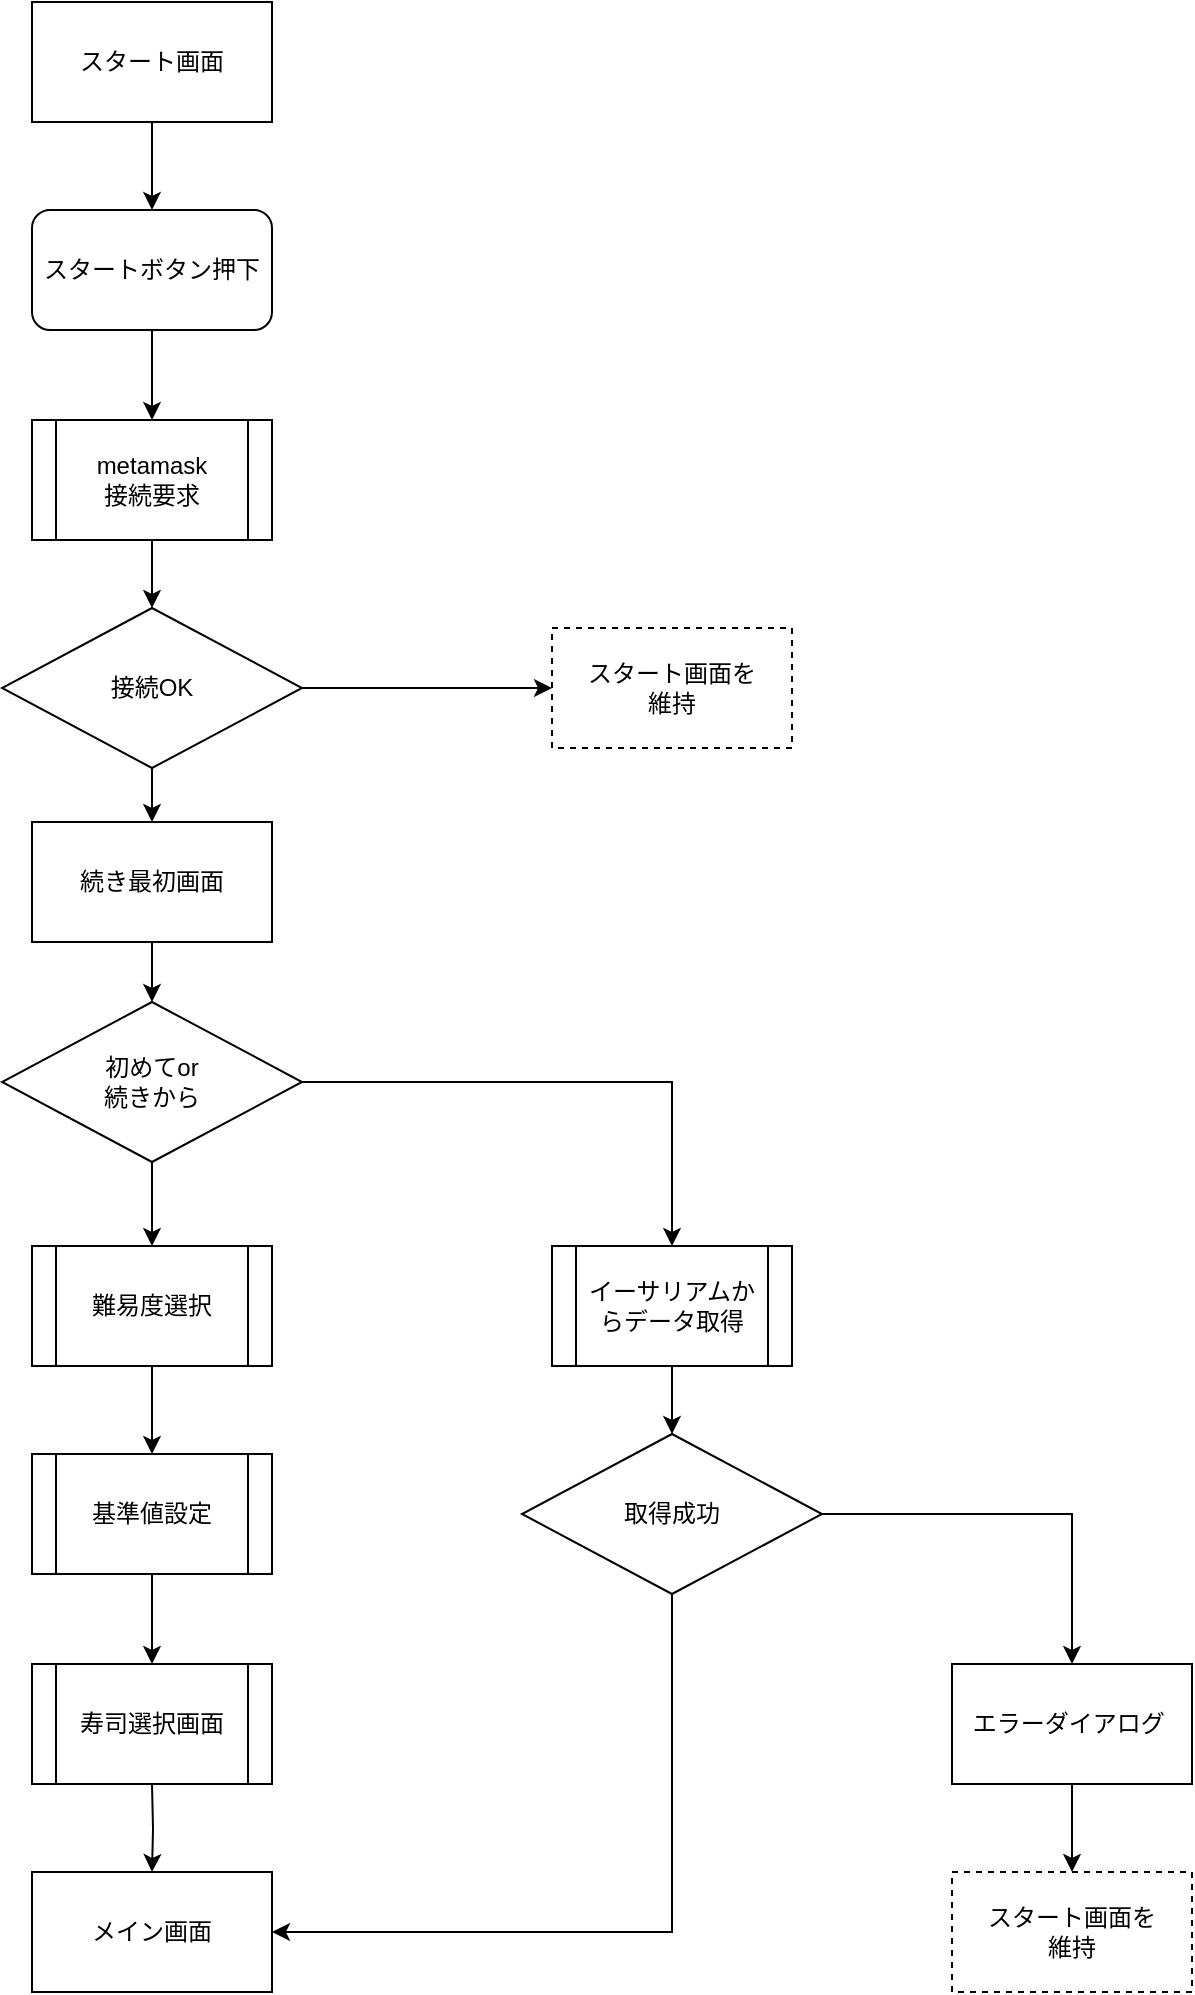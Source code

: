 <mxfile pages="2">
    <diagram id="9kwHJWkCg3oyLAbsvSpe" name="スタート">
        <mxGraphModel dx="636" dy="351" grid="1" gridSize="10" guides="1" tooltips="1" connect="1" arrows="1" fold="1" page="1" pageScale="1" pageWidth="827" pageHeight="1169" math="0" shadow="0">
            <root>
                <mxCell id="0"/>
                <mxCell id="1" parent="0"/>
                <mxCell id="20" style="edgeStyle=orthogonalEdgeStyle;rounded=0;orthogonalLoop=1;jettySize=auto;html=1;exitX=0.5;exitY=1;exitDx=0;exitDy=0;" parent="1" source="2" target="4" edge="1">
                    <mxGeometry relative="1" as="geometry"/>
                </mxCell>
                <mxCell id="2" value="スタート画面" style="rounded=0;whiteSpace=wrap;html=1;" parent="1" vertex="1">
                    <mxGeometry x="150" y="100" width="120" height="60" as="geometry"/>
                </mxCell>
                <mxCell id="23" value="" style="edgeStyle=orthogonalEdgeStyle;rounded=0;orthogonalLoop=1;jettySize=auto;html=1;" parent="1" source="4" target="5" edge="1">
                    <mxGeometry relative="1" as="geometry"/>
                </mxCell>
                <mxCell id="4" value="スタートボタン押下" style="rounded=1;whiteSpace=wrap;html=1;" parent="1" vertex="1">
                    <mxGeometry x="150" y="204" width="120" height="60" as="geometry"/>
                </mxCell>
                <mxCell id="22" value="" style="edgeStyle=orthogonalEdgeStyle;rounded=0;orthogonalLoop=1;jettySize=auto;html=1;" parent="1" source="5" target="6" edge="1">
                    <mxGeometry relative="1" as="geometry"/>
                </mxCell>
                <mxCell id="5" value="metamask&lt;br&gt;接続要求" style="shape=process;whiteSpace=wrap;html=1;backgroundOutline=1;" parent="1" vertex="1">
                    <mxGeometry x="150" y="309" width="120" height="60" as="geometry"/>
                </mxCell>
                <mxCell id="29" style="edgeStyle=orthogonalEdgeStyle;rounded=0;orthogonalLoop=1;jettySize=auto;html=1;exitX=1;exitY=0.5;exitDx=0;exitDy=0;entryX=0;entryY=0.5;entryDx=0;entryDy=0;" parent="1" source="6" target="15" edge="1">
                    <mxGeometry relative="1" as="geometry"/>
                </mxCell>
                <mxCell id="qqqYWGCntWmMm3BHqTE1-38" value="" style="edgeStyle=orthogonalEdgeStyle;rounded=0;orthogonalLoop=1;jettySize=auto;html=1;" parent="1" source="6" target="qqqYWGCntWmMm3BHqTE1-37" edge="1">
                    <mxGeometry relative="1" as="geometry"/>
                </mxCell>
                <mxCell id="6" value="接続OK" style="rhombus;whiteSpace=wrap;html=1;" parent="1" vertex="1">
                    <mxGeometry x="135" y="403" width="150" height="80" as="geometry"/>
                </mxCell>
                <mxCell id="30" style="edgeStyle=orthogonalEdgeStyle;rounded=0;orthogonalLoop=1;jettySize=auto;html=1;exitX=1;exitY=0.5;exitDx=0;exitDy=0;entryX=0.5;entryY=0;entryDx=0;entryDy=0;" parent="1" source="7" target="8" edge="1">
                    <mxGeometry relative="1" as="geometry"/>
                </mxCell>
                <mxCell id="fMISNx8zv9KcVQ2kNjAQ-35" value="" style="edgeStyle=orthogonalEdgeStyle;rounded=0;orthogonalLoop=1;jettySize=auto;html=1;" parent="1" source="7" target="9" edge="1">
                    <mxGeometry relative="1" as="geometry"/>
                </mxCell>
                <mxCell id="7" value="初めてor&lt;br&gt;続きから" style="rhombus;whiteSpace=wrap;html=1;" parent="1" vertex="1">
                    <mxGeometry x="135" y="600" width="150" height="80" as="geometry"/>
                </mxCell>
                <mxCell id="31" value="" style="edgeStyle=orthogonalEdgeStyle;rounded=0;orthogonalLoop=1;jettySize=auto;html=1;" parent="1" source="8" target="14" edge="1">
                    <mxGeometry relative="1" as="geometry"/>
                </mxCell>
                <mxCell id="8" value="イーサリアムからデータ取得" style="shape=process;whiteSpace=wrap;html=1;backgroundOutline=1;" parent="1" vertex="1">
                    <mxGeometry x="410" y="722" width="120" height="60" as="geometry"/>
                </mxCell>
                <mxCell id="27" value="" style="edgeStyle=orthogonalEdgeStyle;rounded=0;orthogonalLoop=1;jettySize=auto;html=1;" parent="1" source="9" target="10" edge="1">
                    <mxGeometry relative="1" as="geometry"/>
                </mxCell>
                <mxCell id="9" value="難易度選択" style="shape=process;whiteSpace=wrap;html=1;backgroundOutline=1;" parent="1" vertex="1">
                    <mxGeometry x="150" y="722" width="120" height="60" as="geometry"/>
                </mxCell>
                <mxCell id="28" value="" style="edgeStyle=orthogonalEdgeStyle;rounded=0;orthogonalLoop=1;jettySize=auto;html=1;" parent="1" source="10" edge="1">
                    <mxGeometry relative="1" as="geometry">
                        <mxPoint x="210" y="931" as="targetPoint"/>
                    </mxGeometry>
                </mxCell>
                <mxCell id="10" value="基準値設定" style="shape=process;whiteSpace=wrap;html=1;backgroundOutline=1;" parent="1" vertex="1">
                    <mxGeometry x="150" y="826" width="120" height="60" as="geometry"/>
                </mxCell>
                <mxCell id="32" value="" style="edgeStyle=orthogonalEdgeStyle;rounded=0;orthogonalLoop=1;jettySize=auto;html=1;" parent="1" target="12" edge="1">
                    <mxGeometry relative="1" as="geometry">
                        <mxPoint x="210" y="991" as="sourcePoint"/>
                    </mxGeometry>
                </mxCell>
                <mxCell id="12" value="メイン画面" style="rounded=0;whiteSpace=wrap;html=1;" parent="1" vertex="1">
                    <mxGeometry x="150" y="1035" width="120" height="60" as="geometry"/>
                </mxCell>
                <mxCell id="34" style="edgeStyle=orthogonalEdgeStyle;rounded=0;orthogonalLoop=1;jettySize=auto;html=1;exitX=1;exitY=0.5;exitDx=0;exitDy=0;entryX=0.5;entryY=0;entryDx=0;entryDy=0;" parent="1" source="14" target="16" edge="1">
                    <mxGeometry relative="1" as="geometry"/>
                </mxCell>
                <mxCell id="35" style="edgeStyle=orthogonalEdgeStyle;rounded=0;orthogonalLoop=1;jettySize=auto;html=1;exitX=0.5;exitY=1;exitDx=0;exitDy=0;entryX=1;entryY=0.5;entryDx=0;entryDy=0;" parent="1" source="14" target="12" edge="1">
                    <mxGeometry relative="1" as="geometry"/>
                </mxCell>
                <mxCell id="14" value="取得成功" style="rhombus;whiteSpace=wrap;html=1;" parent="1" vertex="1">
                    <mxGeometry x="395" y="816" width="150" height="80" as="geometry"/>
                </mxCell>
                <mxCell id="15" value="スタート画面を&lt;br&gt;維持" style="rounded=0;whiteSpace=wrap;html=1;dashed=1;" parent="1" vertex="1">
                    <mxGeometry x="410" y="413" width="120" height="60" as="geometry"/>
                </mxCell>
                <mxCell id="33" value="" style="edgeStyle=orthogonalEdgeStyle;rounded=0;orthogonalLoop=1;jettySize=auto;html=1;" parent="1" source="16" target="17" edge="1">
                    <mxGeometry relative="1" as="geometry"/>
                </mxCell>
                <mxCell id="16" value="エラーダイアログ&amp;nbsp;" style="rounded=0;whiteSpace=wrap;html=1;" parent="1" vertex="1">
                    <mxGeometry x="610" y="931" width="120" height="60" as="geometry"/>
                </mxCell>
                <mxCell id="17" value="スタート画面を&lt;br&gt;維持" style="rounded=0;whiteSpace=wrap;html=1;dashed=1;" parent="1" vertex="1">
                    <mxGeometry x="610" y="1035" width="120" height="60" as="geometry"/>
                </mxCell>
                <mxCell id="qqqYWGCntWmMm3BHqTE1-36" value="寿司選択画面" style="shape=process;whiteSpace=wrap;html=1;backgroundOutline=1;" parent="1" vertex="1">
                    <mxGeometry x="150" y="931" width="120" height="60" as="geometry"/>
                </mxCell>
                <mxCell id="qqqYWGCntWmMm3BHqTE1-39" value="" style="edgeStyle=orthogonalEdgeStyle;rounded=0;orthogonalLoop=1;jettySize=auto;html=1;" parent="1" source="qqqYWGCntWmMm3BHqTE1-37" target="7" edge="1">
                    <mxGeometry relative="1" as="geometry"/>
                </mxCell>
                <mxCell id="qqqYWGCntWmMm3BHqTE1-37" value="続き最初画面" style="rounded=0;whiteSpace=wrap;html=1;" parent="1" vertex="1">
                    <mxGeometry x="150" y="510" width="120" height="60" as="geometry"/>
                </mxCell>
            </root>
        </mxGraphModel>
    </diagram>
    <diagram id="e7AR5AKotVKm8VP-mjaA" name="難易度選択">
        <mxGraphModel dx="664" dy="351" grid="1" gridSize="10" guides="1" tooltips="1" connect="1" arrows="1" fold="1" page="1" pageScale="1" pageWidth="827" pageHeight="1169" math="0" shadow="0">
            <root>
                <mxCell id="j807iVZns0qvPcDQpJU0-0"/>
                <mxCell id="j807iVZns0qvPcDQpJU0-1" parent="j807iVZns0qvPcDQpJU0-0"/>
                <mxCell id="dbffazW_dDC9vkdSh_LL-3" value="" style="edgeStyle=orthogonalEdgeStyle;rounded=0;orthogonalLoop=1;jettySize=auto;html=1;" parent="j807iVZns0qvPcDQpJU0-1" source="An2hK_owsakc5zpVN53M-0" target="eRfkyVnhIgrfUe2mqRh1-0" edge="1">
                    <mxGeometry relative="1" as="geometry"/>
                </mxCell>
                <mxCell id="An2hK_owsakc5zpVN53M-0" value="難易度ダイアログ&amp;nbsp;" style="rounded=0;whiteSpace=wrap;html=1;" parent="j807iVZns0qvPcDQpJU0-1" vertex="1">
                    <mxGeometry x="100" y="80" width="120" height="60" as="geometry"/>
                </mxCell>
                <mxCell id="dbffazW_dDC9vkdSh_LL-4" value="" style="edgeStyle=orthogonalEdgeStyle;rounded=0;orthogonalLoop=1;jettySize=auto;html=1;" parent="j807iVZns0qvPcDQpJU0-1" source="eRfkyVnhIgrfUe2mqRh1-0" target="WjpWZQ1DnFd7juMMAV1I-0" edge="1">
                    <mxGeometry relative="1" as="geometry"/>
                </mxCell>
                <mxCell id="eRfkyVnhIgrfUe2mqRh1-0" value="OKボタン押下" style="rounded=1;whiteSpace=wrap;html=1;" parent="j807iVZns0qvPcDQpJU0-1" vertex="1">
                    <mxGeometry x="100" y="198" width="120" height="60" as="geometry"/>
                </mxCell>
                <mxCell id="dbffazW_dDC9vkdSh_LL-5" value="" style="edgeStyle=orthogonalEdgeStyle;rounded=0;orthogonalLoop=1;jettySize=auto;html=1;" parent="j807iVZns0qvPcDQpJU0-1" source="WjpWZQ1DnFd7juMMAV1I-0" target="eiSqtV0Tu5u5X4hgiRDq-0" edge="1">
                    <mxGeometry relative="1" as="geometry"/>
                </mxCell>
                <mxCell id="dbffazW_dDC9vkdSh_LL-9" style="edgeStyle=orthogonalEdgeStyle;rounded=0;orthogonalLoop=1;jettySize=auto;html=1;exitX=1;exitY=0.5;exitDx=0;exitDy=0;entryX=0.5;entryY=0;entryDx=0;entryDy=0;" parent="j807iVZns0qvPcDQpJU0-1" source="WjpWZQ1DnFd7juMMAV1I-0" target="dbffazW_dDC9vkdSh_LL-1" edge="1">
                    <mxGeometry relative="1" as="geometry"/>
                </mxCell>
                <mxCell id="WjpWZQ1DnFd7juMMAV1I-0" value="入力チェック" style="rhombus;whiteSpace=wrap;html=1;" parent="j807iVZns0qvPcDQpJU0-1" vertex="1">
                    <mxGeometry x="85" y="305" width="150" height="80" as="geometry"/>
                </mxCell>
                <mxCell id="dbffazW_dDC9vkdSh_LL-6" value="" style="edgeStyle=orthogonalEdgeStyle;rounded=0;orthogonalLoop=1;jettySize=auto;html=1;" parent="j807iVZns0qvPcDQpJU0-1" source="eiSqtV0Tu5u5X4hgiRDq-0" target="dbffazW_dDC9vkdSh_LL-0" edge="1">
                    <mxGeometry relative="1" as="geometry"/>
                </mxCell>
                <mxCell id="eiSqtV0Tu5u5X4hgiRDq-0" value="ダイアログ 閉じる" style="rounded=0;whiteSpace=wrap;html=1;" parent="j807iVZns0qvPcDQpJU0-1" vertex="1">
                    <mxGeometry x="100" y="433" width="120" height="60" as="geometry"/>
                </mxCell>
                <mxCell id="dbffazW_dDC9vkdSh_LL-0" value="基準値設定" style="shape=process;whiteSpace=wrap;html=1;backgroundOutline=1;" parent="j807iVZns0qvPcDQpJU0-1" vertex="1">
                    <mxGeometry x="100" y="550" width="120" height="60" as="geometry"/>
                </mxCell>
                <mxCell id="dbffazW_dDC9vkdSh_LL-8" value="" style="edgeStyle=orthogonalEdgeStyle;rounded=0;orthogonalLoop=1;jettySize=auto;html=1;" parent="j807iVZns0qvPcDQpJU0-1" source="dbffazW_dDC9vkdSh_LL-1" target="dbffazW_dDC9vkdSh_LL-2" edge="1">
                    <mxGeometry relative="1" as="geometry"/>
                </mxCell>
                <mxCell id="dbffazW_dDC9vkdSh_LL-1" value="未入力ダイアログ&amp;nbsp;" style="rounded=0;whiteSpace=wrap;html=1;" parent="j807iVZns0qvPcDQpJU0-1" vertex="1">
                    <mxGeometry x="354" y="433" width="120" height="60" as="geometry"/>
                </mxCell>
                <mxCell id="dbffazW_dDC9vkdSh_LL-2" value="難易度ダイアログ &lt;br&gt;維持" style="rounded=0;whiteSpace=wrap;html=1;dashed=1;" parent="j807iVZns0qvPcDQpJU0-1" vertex="1">
                    <mxGeometry x="354" y="550" width="120" height="60" as="geometry"/>
                </mxCell>
            </root>
        </mxGraphModel>
    </diagram>
</mxfile>